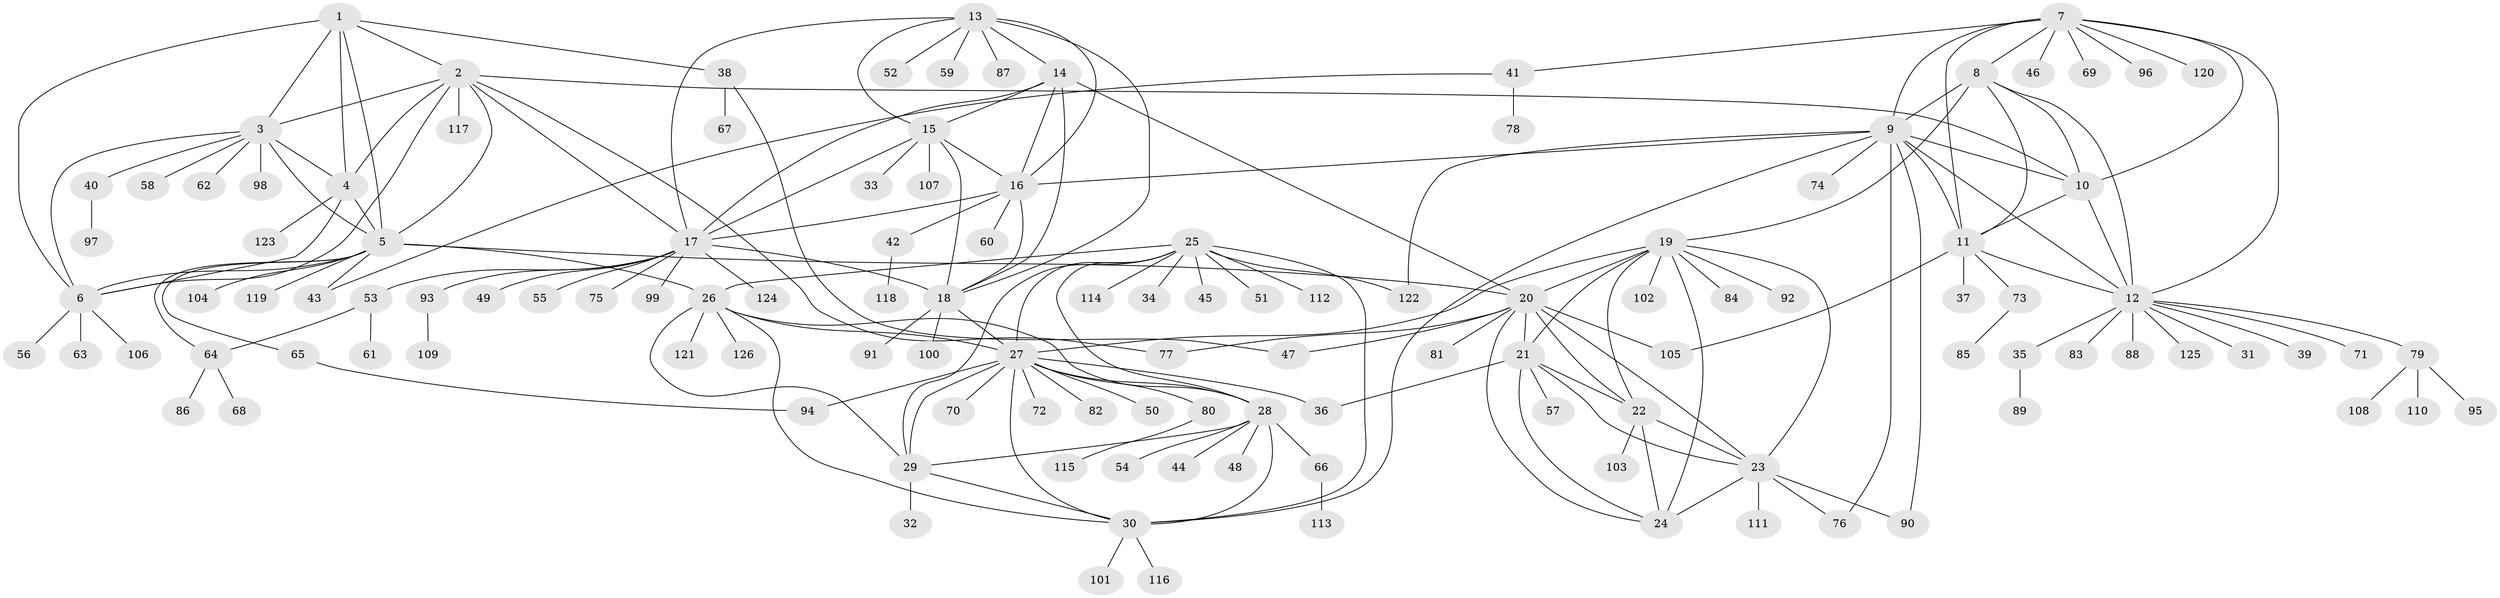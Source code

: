 // coarse degree distribution, {10: 0.022727272727272728, 4: 0.022727272727272728, 12: 0.011363636363636364, 5: 0.011363636363636364, 8: 0.011363636363636364, 13: 0.022727272727272728, 7: 0.011363636363636364, 3: 0.011363636363636364, 6: 0.011363636363636364, 9: 0.011363636363636364, 1: 0.7272727272727273, 2: 0.10227272727272728, 15: 0.022727272727272728}
// Generated by graph-tools (version 1.1) at 2025/57/03/04/25 21:57:56]
// undirected, 126 vertices, 191 edges
graph export_dot {
graph [start="1"]
  node [color=gray90,style=filled];
  1;
  2;
  3;
  4;
  5;
  6;
  7;
  8;
  9;
  10;
  11;
  12;
  13;
  14;
  15;
  16;
  17;
  18;
  19;
  20;
  21;
  22;
  23;
  24;
  25;
  26;
  27;
  28;
  29;
  30;
  31;
  32;
  33;
  34;
  35;
  36;
  37;
  38;
  39;
  40;
  41;
  42;
  43;
  44;
  45;
  46;
  47;
  48;
  49;
  50;
  51;
  52;
  53;
  54;
  55;
  56;
  57;
  58;
  59;
  60;
  61;
  62;
  63;
  64;
  65;
  66;
  67;
  68;
  69;
  70;
  71;
  72;
  73;
  74;
  75;
  76;
  77;
  78;
  79;
  80;
  81;
  82;
  83;
  84;
  85;
  86;
  87;
  88;
  89;
  90;
  91;
  92;
  93;
  94;
  95;
  96;
  97;
  98;
  99;
  100;
  101;
  102;
  103;
  104;
  105;
  106;
  107;
  108;
  109;
  110;
  111;
  112;
  113;
  114;
  115;
  116;
  117;
  118;
  119;
  120;
  121;
  122;
  123;
  124;
  125;
  126;
  1 -- 2;
  1 -- 3;
  1 -- 4;
  1 -- 5;
  1 -- 6;
  1 -- 38;
  2 -- 3;
  2 -- 4;
  2 -- 5;
  2 -- 6;
  2 -- 10;
  2 -- 17;
  2 -- 77;
  2 -- 117;
  3 -- 4;
  3 -- 5;
  3 -- 6;
  3 -- 40;
  3 -- 58;
  3 -- 62;
  3 -- 98;
  4 -- 5;
  4 -- 6;
  4 -- 123;
  5 -- 6;
  5 -- 20;
  5 -- 26;
  5 -- 43;
  5 -- 64;
  5 -- 65;
  5 -- 104;
  5 -- 119;
  6 -- 56;
  6 -- 63;
  6 -- 106;
  7 -- 8;
  7 -- 9;
  7 -- 10;
  7 -- 11;
  7 -- 12;
  7 -- 41;
  7 -- 46;
  7 -- 69;
  7 -- 96;
  7 -- 120;
  8 -- 9;
  8 -- 10;
  8 -- 11;
  8 -- 12;
  8 -- 19;
  9 -- 10;
  9 -- 11;
  9 -- 12;
  9 -- 16;
  9 -- 30;
  9 -- 74;
  9 -- 76;
  9 -- 90;
  9 -- 122;
  10 -- 11;
  10 -- 12;
  11 -- 12;
  11 -- 37;
  11 -- 73;
  11 -- 105;
  12 -- 31;
  12 -- 35;
  12 -- 39;
  12 -- 71;
  12 -- 79;
  12 -- 83;
  12 -- 88;
  12 -- 125;
  13 -- 14;
  13 -- 15;
  13 -- 16;
  13 -- 17;
  13 -- 18;
  13 -- 52;
  13 -- 59;
  13 -- 87;
  14 -- 15;
  14 -- 16;
  14 -- 17;
  14 -- 18;
  14 -- 20;
  15 -- 16;
  15 -- 17;
  15 -- 18;
  15 -- 33;
  15 -- 107;
  16 -- 17;
  16 -- 18;
  16 -- 42;
  16 -- 60;
  17 -- 18;
  17 -- 49;
  17 -- 53;
  17 -- 55;
  17 -- 75;
  17 -- 93;
  17 -- 99;
  17 -- 124;
  18 -- 27;
  18 -- 91;
  18 -- 100;
  19 -- 20;
  19 -- 21;
  19 -- 22;
  19 -- 23;
  19 -- 24;
  19 -- 27;
  19 -- 84;
  19 -- 92;
  19 -- 102;
  20 -- 21;
  20 -- 22;
  20 -- 23;
  20 -- 24;
  20 -- 47;
  20 -- 77;
  20 -- 81;
  20 -- 105;
  21 -- 22;
  21 -- 23;
  21 -- 24;
  21 -- 36;
  21 -- 57;
  22 -- 23;
  22 -- 24;
  22 -- 103;
  23 -- 24;
  23 -- 76;
  23 -- 90;
  23 -- 111;
  25 -- 26;
  25 -- 27;
  25 -- 28;
  25 -- 29;
  25 -- 30;
  25 -- 34;
  25 -- 45;
  25 -- 51;
  25 -- 112;
  25 -- 114;
  25 -- 122;
  26 -- 27;
  26 -- 28;
  26 -- 29;
  26 -- 30;
  26 -- 121;
  26 -- 126;
  27 -- 28;
  27 -- 29;
  27 -- 30;
  27 -- 36;
  27 -- 50;
  27 -- 70;
  27 -- 72;
  27 -- 80;
  27 -- 82;
  27 -- 94;
  28 -- 29;
  28 -- 30;
  28 -- 44;
  28 -- 48;
  28 -- 54;
  28 -- 66;
  29 -- 30;
  29 -- 32;
  30 -- 101;
  30 -- 116;
  35 -- 89;
  38 -- 47;
  38 -- 67;
  40 -- 97;
  41 -- 43;
  41 -- 78;
  42 -- 118;
  53 -- 61;
  53 -- 64;
  64 -- 68;
  64 -- 86;
  65 -- 94;
  66 -- 113;
  73 -- 85;
  79 -- 95;
  79 -- 108;
  79 -- 110;
  80 -- 115;
  93 -- 109;
}
